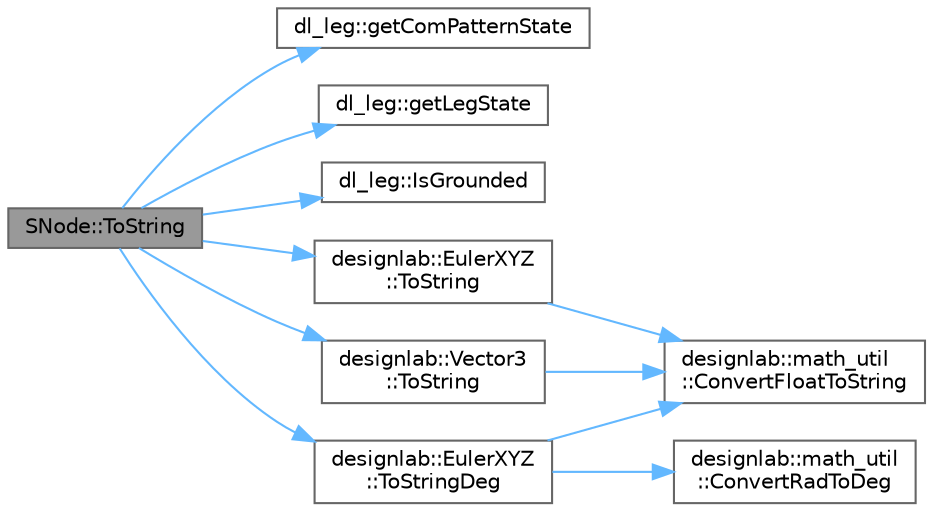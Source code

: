 digraph "SNode::ToString"
{
 // LATEX_PDF_SIZE
  bgcolor="transparent";
  edge [fontname=Helvetica,fontsize=10,labelfontname=Helvetica,labelfontsize=10];
  node [fontname=Helvetica,fontsize=10,shape=box,height=0.2,width=0.4];
  rankdir="LR";
  Node1 [id="Node000001",label="SNode::ToString",height=0.2,width=0.4,color="gray40", fillcolor="grey60", style="filled", fontcolor="black",tooltip="ノードの情報を文字列に変換する関数．   デバッグ用に詳細な情報を出力する．"];
  Node1 -> Node2 [id="edge1_Node000001_Node000002",color="steelblue1",style="solid",tooltip=" "];
  Node2 [id="Node000002",label="dl_leg::getComPatternState",height=0.2,width=0.4,color="grey40", fillcolor="white", style="filled",URL="$namespacedl__leg.html#a6366fe6c99e5a8b405622ed9b5831ceb",tooltip="現在の脚状態から重心パターンを取得する．"];
  Node1 -> Node3 [id="edge2_Node000001_Node000003",color="steelblue1",style="solid",tooltip=" "];
  Node3 [id="Node000003",label="dl_leg::getLegState",height=0.2,width=0.4,color="grey40", fillcolor="white", style="filled",URL="$namespacedl__leg.html#a31a202b0e412f670e1cfbfb90c3a0142",tooltip="脚状態を取得する．"];
  Node1 -> Node4 [id="edge3_Node000001_Node000004",color="steelblue1",style="solid",tooltip=" "];
  Node4 [id="Node000004",label="dl_leg::IsGrounded",height=0.2,width=0.4,color="grey40", fillcolor="white", style="filled",URL="$namespacedl__leg.html#af9f9b0788c3b3049e8bbf659df946c20",tooltip="脚番号 leg_index 0 〜 5 に応じて，その脚が接地しているかを調べる．   脚は右前脚を0番として，時計回りに0,1,2,3,4,5となる．左前足が5番．"];
  Node1 -> Node5 [id="edge4_Node000001_Node000005",color="steelblue1",style="solid",tooltip=" "];
  Node5 [id="Node000005",label="designlab::EulerXYZ\l::ToString",height=0.2,width=0.4,color="grey40", fillcolor="white", style="filled",URL="$structdesignlab_1_1_euler_x_y_z.html#a78a88f2575844a56ee80417aee8bbe56",tooltip="オイラー角を文字列に変換する   単位は ラジアン [rad]"];
  Node5 -> Node6 [id="edge5_Node000005_Node000006",color="steelblue1",style="solid",tooltip=" "];
  Node6 [id="Node000006",label="designlab::math_util\l::ConvertFloatToString",height=0.2,width=0.4,color="grey40", fillcolor="white", style="filled",URL="$namespacedesignlab_1_1math__util.html#a4821a8a73522c47bcd90b67af623e365",tooltip="小数を文字列に変換する関数．   C++ では C のフォーマットのように %3.3f とかで小数を文字列に変換できないため自作する"];
  Node1 -> Node7 [id="edge6_Node000001_Node000007",color="steelblue1",style="solid",tooltip=" "];
  Node7 [id="Node000007",label="designlab::Vector3\l::ToString",height=0.2,width=0.4,color="grey40", fillcolor="white", style="filled",URL="$structdesignlab_1_1_vector3.html#adced04a30051a7d7a5845a1d9a9d1c11",tooltip="このベクトルを文字列にして返す   (x, y, z) の形式，小数点以下3桁まで"];
  Node7 -> Node6 [id="edge7_Node000007_Node000006",color="steelblue1",style="solid",tooltip=" "];
  Node1 -> Node8 [id="edge8_Node000001_Node000008",color="steelblue1",style="solid",tooltip=" "];
  Node8 [id="Node000008",label="designlab::EulerXYZ\l::ToStringDeg",height=0.2,width=0.4,color="grey40", fillcolor="white", style="filled",URL="$structdesignlab_1_1_euler_x_y_z.html#a38d45f9caa4a81b2fb2277653a9b0abf",tooltip="オイラー角を文字列に変換する   単位は 度 [deg]"];
  Node8 -> Node6 [id="edge9_Node000008_Node000006",color="steelblue1",style="solid",tooltip=" "];
  Node8 -> Node9 [id="edge10_Node000008_Node000009",color="steelblue1",style="solid",tooltip=" "];
  Node9 [id="Node000009",label="designlab::math_util\l::ConvertRadToDeg",height=0.2,width=0.4,color="grey40", fillcolor="white", style="filled",URL="$namespacedesignlab_1_1math__util.html#af555c8eb2f4605fd1b60b41354c22dd2",tooltip="角度をradからdegに変換する関数．"];
}
